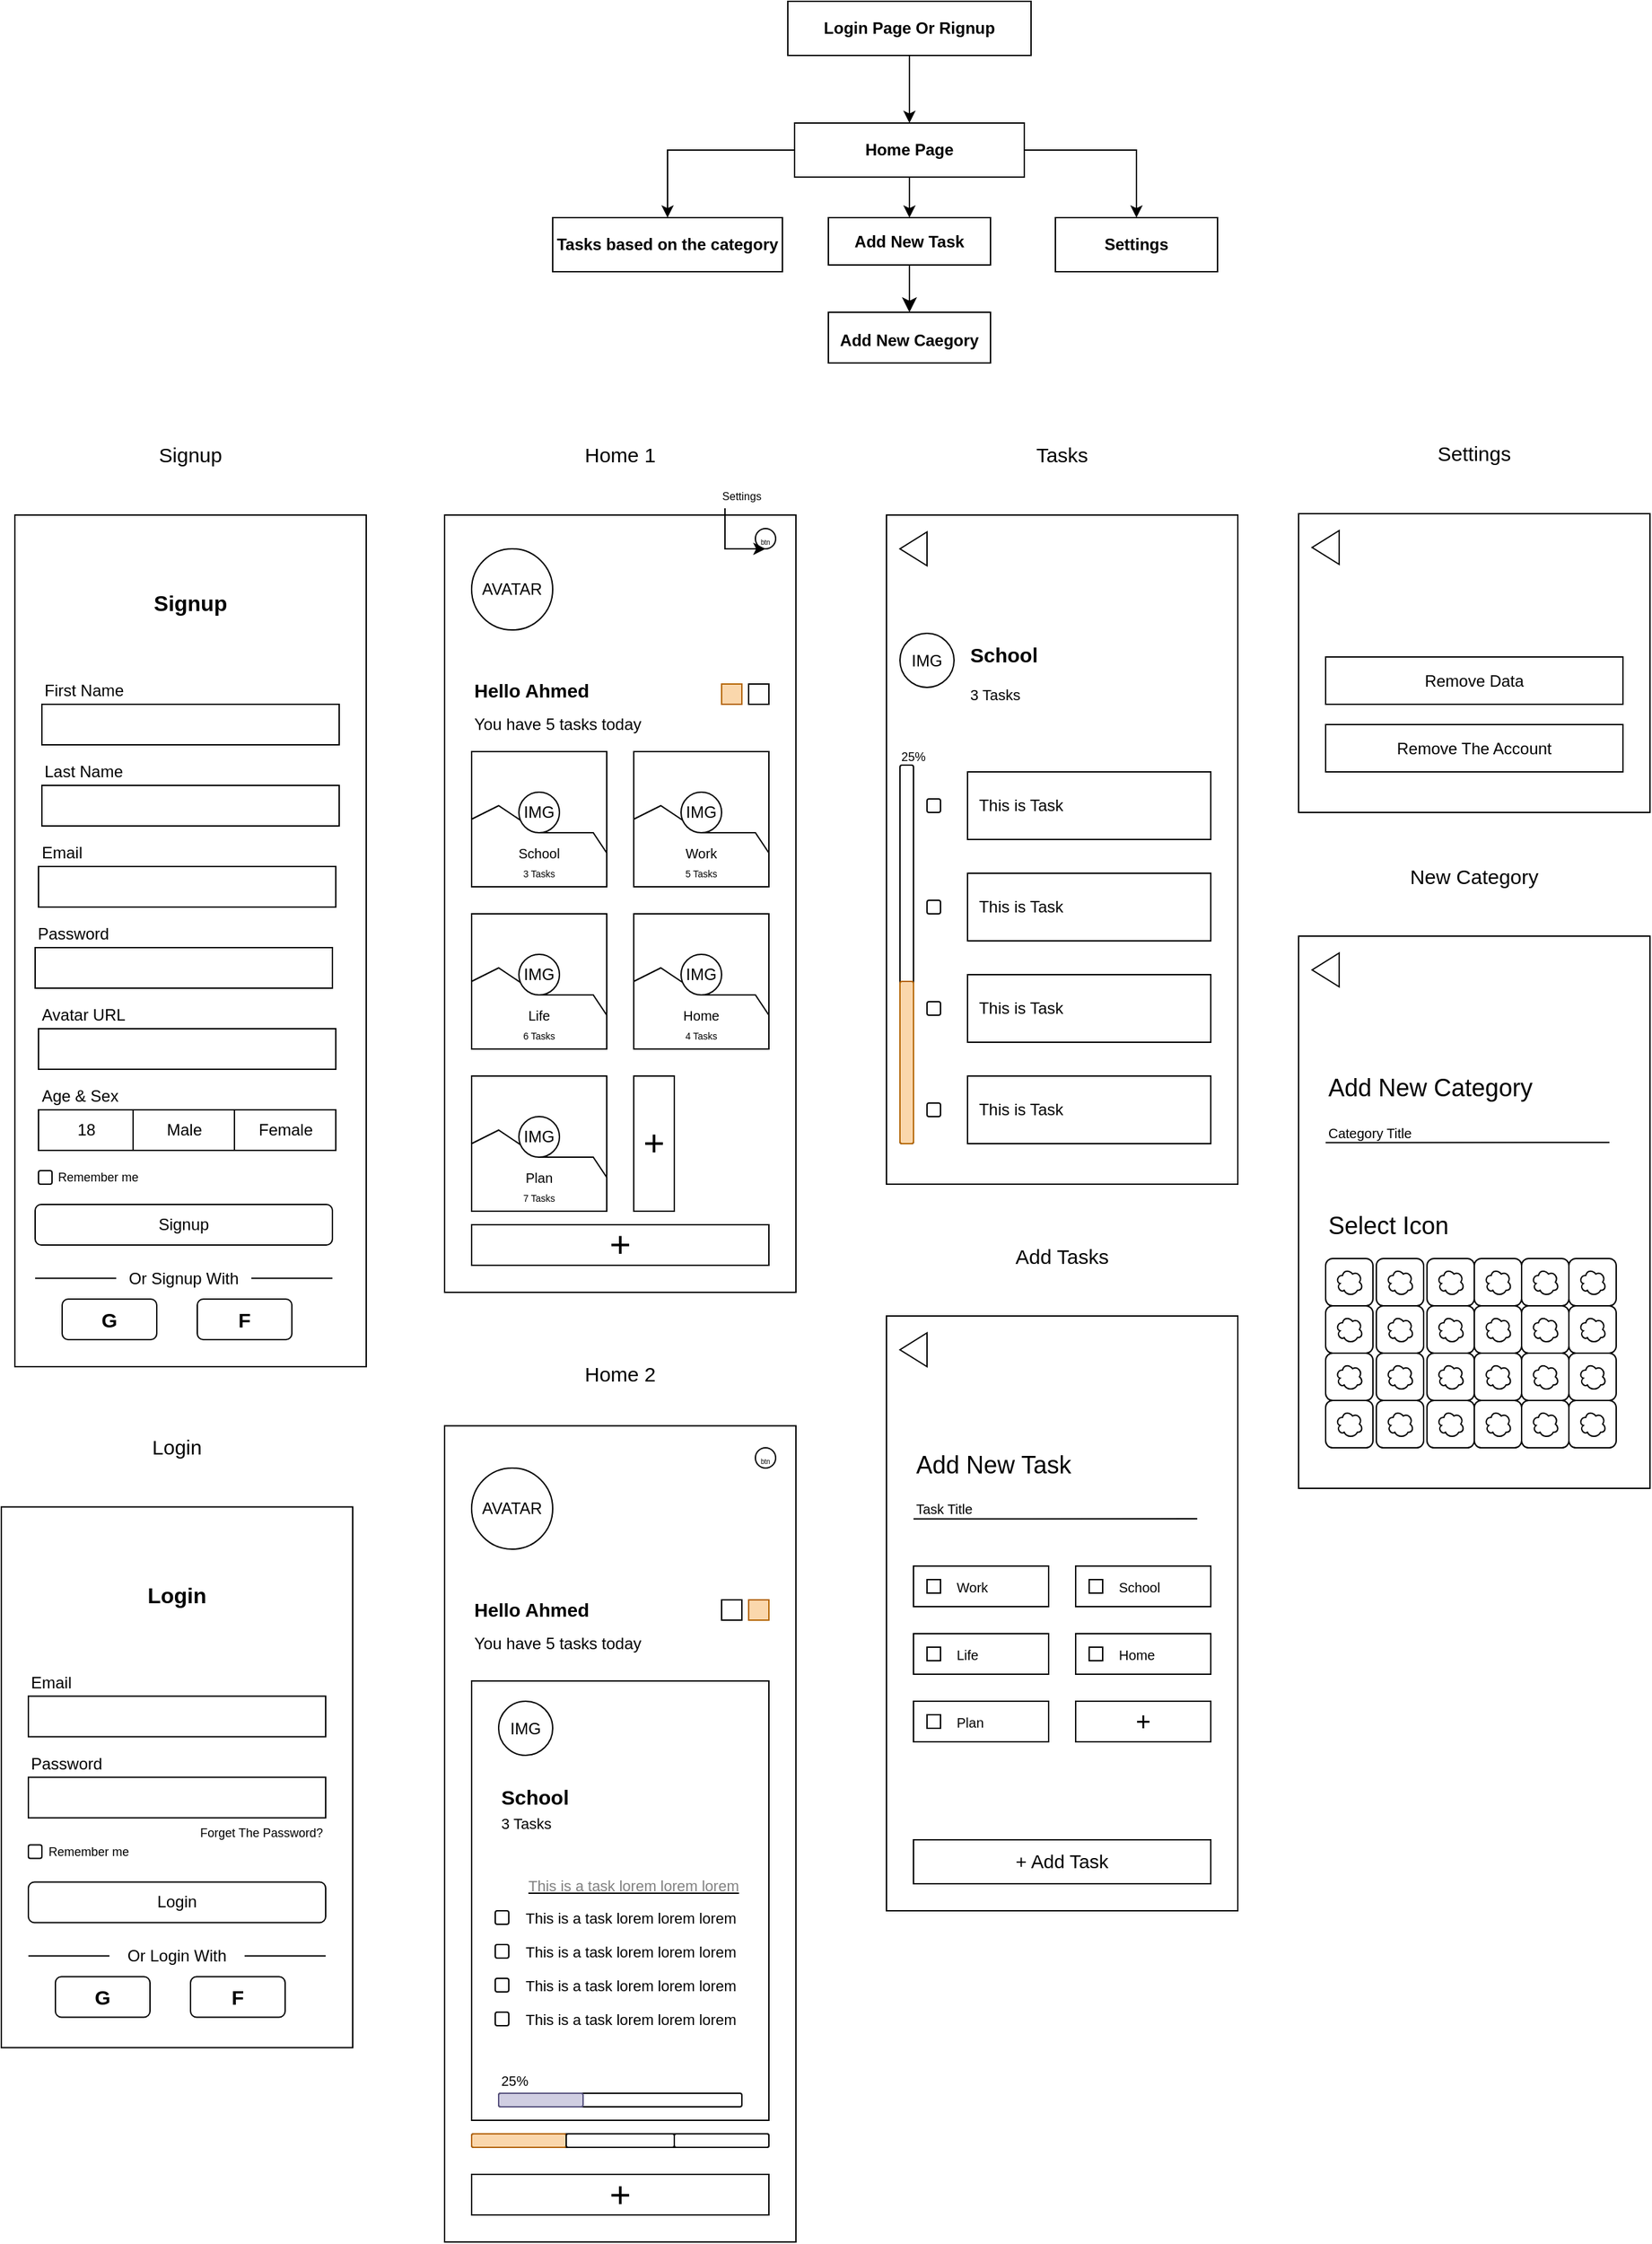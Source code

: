 <mxfile version="21.6.5" type="device">
  <diagram name="Page-1" id="nexd7V_KpACpUluOauGk">
    <mxGraphModel dx="1402" dy="606" grid="1" gridSize="10" guides="1" tooltips="1" connect="1" arrows="1" fold="1" page="1" pageScale="1" pageWidth="850" pageHeight="1100" math="0" shadow="0">
      <root>
        <mxCell id="0" />
        <mxCell id="1" parent="0" />
        <mxCell id="GtT6BMB-d2FFimbOd992-3" style="edgeStyle=orthogonalEdgeStyle;rounded=0;orthogonalLoop=1;jettySize=auto;html=1;exitX=0.5;exitY=1;exitDx=0;exitDy=0;" parent="1" source="GtT6BMB-d2FFimbOd992-1" target="GtT6BMB-d2FFimbOd992-2" edge="1">
          <mxGeometry relative="1" as="geometry" />
        </mxCell>
        <mxCell id="GtT6BMB-d2FFimbOd992-1" value="&lt;b&gt;Login Page Or Rignup&lt;/b&gt;" style="rounded=0;whiteSpace=wrap;html=1;" parent="1" vertex="1">
          <mxGeometry x="1222" y="610" width="180" height="40" as="geometry" />
        </mxCell>
        <mxCell id="GtT6BMB-d2FFimbOd992-5" style="edgeStyle=orthogonalEdgeStyle;rounded=0;orthogonalLoop=1;jettySize=auto;html=1;exitX=0;exitY=0.5;exitDx=0;exitDy=0;entryX=0.5;entryY=0;entryDx=0;entryDy=0;" parent="1" source="GtT6BMB-d2FFimbOd992-2" target="GtT6BMB-d2FFimbOd992-4" edge="1">
          <mxGeometry relative="1" as="geometry" />
        </mxCell>
        <mxCell id="GtT6BMB-d2FFimbOd992-280" value="" style="edgeStyle=orthogonalEdgeStyle;rounded=0;orthogonalLoop=1;jettySize=auto;html=1;" parent="1" source="GtT6BMB-d2FFimbOd992-2" target="GtT6BMB-d2FFimbOd992-279" edge="1">
          <mxGeometry relative="1" as="geometry" />
        </mxCell>
        <mxCell id="GtT6BMB-d2FFimbOd992-282" value="" style="edgeStyle=orthogonalEdgeStyle;rounded=0;orthogonalLoop=1;jettySize=auto;html=1;" parent="1" source="GtT6BMB-d2FFimbOd992-2" target="GtT6BMB-d2FFimbOd992-281" edge="1">
          <mxGeometry relative="1" as="geometry" />
        </mxCell>
        <mxCell id="GtT6BMB-d2FFimbOd992-2" value="&lt;b&gt;Home Page&lt;/b&gt;" style="rounded=0;whiteSpace=wrap;html=1;" parent="1" vertex="1">
          <mxGeometry x="1227" y="700" width="170" height="40" as="geometry" />
        </mxCell>
        <mxCell id="GtT6BMB-d2FFimbOd992-4" value="&lt;b&gt;Tasks based on the category&lt;/b&gt;" style="rounded=0;whiteSpace=wrap;html=1;" parent="1" vertex="1">
          <mxGeometry x="1048" y="770" width="170" height="40" as="geometry" />
        </mxCell>
        <mxCell id="GtT6BMB-d2FFimbOd992-9" value="&lt;font style=&quot;font-size: 15px;&quot;&gt;Signup&lt;/font&gt;" style="text;html=1;strokeColor=none;fillColor=none;align=center;verticalAlign=middle;whiteSpace=wrap;rounded=0;" parent="1" vertex="1">
          <mxGeometry x="730" y="930" width="100" height="30" as="geometry" />
        </mxCell>
        <mxCell id="GtT6BMB-d2FFimbOd992-12" value="" style="rounded=0;whiteSpace=wrap;html=1;" parent="1" vertex="1">
          <mxGeometry x="650" y="990" width="260" height="630" as="geometry" />
        </mxCell>
        <mxCell id="GtT6BMB-d2FFimbOd992-13" value="&lt;font style=&quot;font-size: 16px;&quot;&gt;&lt;b&gt;Signup&lt;/b&gt;&lt;/font&gt;" style="text;html=1;strokeColor=none;fillColor=none;align=center;verticalAlign=middle;whiteSpace=wrap;rounded=0;" parent="1" vertex="1">
          <mxGeometry x="725" y="1040" width="110" height="30" as="geometry" />
        </mxCell>
        <mxCell id="GtT6BMB-d2FFimbOd992-14" value="" style="rounded=0;whiteSpace=wrap;html=1;" parent="1" vertex="1">
          <mxGeometry x="670" y="1130" width="220" height="30" as="geometry" />
        </mxCell>
        <mxCell id="GtT6BMB-d2FFimbOd992-15" value="First Name" style="text;html=1;strokeColor=none;fillColor=none;align=left;verticalAlign=middle;whiteSpace=wrap;rounded=0;" parent="1" vertex="1">
          <mxGeometry x="670" y="1110" width="220" height="20" as="geometry" />
        </mxCell>
        <mxCell id="GtT6BMB-d2FFimbOd992-16" value="" style="rounded=0;whiteSpace=wrap;html=1;" parent="1" vertex="1">
          <mxGeometry x="670" y="1190" width="220" height="30" as="geometry" />
        </mxCell>
        <mxCell id="GtT6BMB-d2FFimbOd992-17" value="Last Name" style="text;html=1;strokeColor=none;fillColor=none;align=left;verticalAlign=middle;whiteSpace=wrap;rounded=0;" parent="1" vertex="1">
          <mxGeometry x="670" y="1170" width="220" height="20" as="geometry" />
        </mxCell>
        <mxCell id="GtT6BMB-d2FFimbOd992-18" value="" style="rounded=0;whiteSpace=wrap;html=1;" parent="1" vertex="1">
          <mxGeometry x="667.5" y="1370" width="220" height="30" as="geometry" />
        </mxCell>
        <mxCell id="GtT6BMB-d2FFimbOd992-19" value="Avatar URL" style="text;html=1;strokeColor=none;fillColor=none;align=left;verticalAlign=middle;whiteSpace=wrap;rounded=0;" parent="1" vertex="1">
          <mxGeometry x="667.5" y="1350" width="220" height="20" as="geometry" />
        </mxCell>
        <mxCell id="GtT6BMB-d2FFimbOd992-20" value="18" style="rounded=0;whiteSpace=wrap;html=1;" parent="1" vertex="1">
          <mxGeometry x="667.5" y="1430" width="70" height="30" as="geometry" />
        </mxCell>
        <mxCell id="GtT6BMB-d2FFimbOd992-21" value="Age &amp;amp; Sex" style="text;html=1;strokeColor=none;fillColor=none;align=left;verticalAlign=middle;whiteSpace=wrap;rounded=0;" parent="1" vertex="1">
          <mxGeometry x="667.5" y="1410" width="220" height="20" as="geometry" />
        </mxCell>
        <mxCell id="GtT6BMB-d2FFimbOd992-22" value="" style="rounded=0;whiteSpace=wrap;html=1;" parent="1" vertex="1">
          <mxGeometry x="737.5" y="1430" width="150" height="30" as="geometry" />
        </mxCell>
        <mxCell id="GtT6BMB-d2FFimbOd992-23" value="Female" style="rounded=0;whiteSpace=wrap;html=1;" parent="1" vertex="1">
          <mxGeometry x="812.5" y="1430" width="75" height="30" as="geometry" />
        </mxCell>
        <mxCell id="GtT6BMB-d2FFimbOd992-24" value="Male" style="rounded=0;whiteSpace=wrap;html=1;" parent="1" vertex="1">
          <mxGeometry x="737.5" y="1430" width="75" height="30" as="geometry" />
        </mxCell>
        <mxCell id="GtT6BMB-d2FFimbOd992-25" value="Signup" style="rounded=1;whiteSpace=wrap;html=1;" parent="1" vertex="1">
          <mxGeometry x="665" y="1500" width="220" height="30" as="geometry" />
        </mxCell>
        <mxCell id="GtT6BMB-d2FFimbOd992-26" value="Or Signup With" style="text;html=1;strokeColor=none;fillColor=none;align=center;verticalAlign=middle;whiteSpace=wrap;rounded=0;" parent="1" vertex="1">
          <mxGeometry x="725" y="1540" width="100" height="30" as="geometry" />
        </mxCell>
        <mxCell id="GtT6BMB-d2FFimbOd992-28" value="" style="endArrow=none;html=1;rounded=0;" parent="1" edge="1">
          <mxGeometry width="50" height="50" relative="1" as="geometry">
            <mxPoint x="665" y="1554.58" as="sourcePoint" />
            <mxPoint x="725" y="1554.58" as="targetPoint" />
          </mxGeometry>
        </mxCell>
        <mxCell id="GtT6BMB-d2FFimbOd992-29" value="" style="endArrow=none;html=1;rounded=0;" parent="1" edge="1">
          <mxGeometry width="50" height="50" relative="1" as="geometry">
            <mxPoint x="825" y="1554.58" as="sourcePoint" />
            <mxPoint x="885" y="1554.58" as="targetPoint" />
          </mxGeometry>
        </mxCell>
        <mxCell id="GtT6BMB-d2FFimbOd992-30" value="&lt;font size=&quot;1&quot;&gt;&lt;b style=&quot;font-size: 15px;&quot;&gt;G&lt;/b&gt;&lt;/font&gt;" style="rounded=1;whiteSpace=wrap;html=1;" parent="1" vertex="1">
          <mxGeometry x="685" y="1570" width="70" height="30" as="geometry" />
        </mxCell>
        <mxCell id="GtT6BMB-d2FFimbOd992-32" value="&lt;font size=&quot;1&quot;&gt;&lt;b style=&quot;font-size: 15px;&quot;&gt;F&lt;/b&gt;&lt;/font&gt;" style="rounded=1;whiteSpace=wrap;html=1;" parent="1" vertex="1">
          <mxGeometry x="785" y="1570" width="70" height="30" as="geometry" />
        </mxCell>
        <mxCell id="GtT6BMB-d2FFimbOd992-33" value="&lt;font style=&quot;font-size: 15px;&quot;&gt;Login&lt;/font&gt;" style="text;html=1;strokeColor=none;fillColor=none;align=center;verticalAlign=middle;whiteSpace=wrap;rounded=0;" parent="1" vertex="1">
          <mxGeometry x="720" y="1663.75" width="100" height="30" as="geometry" />
        </mxCell>
        <mxCell id="GtT6BMB-d2FFimbOd992-34" value="" style="rounded=0;whiteSpace=wrap;html=1;" parent="1" vertex="1">
          <mxGeometry x="640" y="1723.75" width="260" height="400" as="geometry" />
        </mxCell>
        <mxCell id="GtT6BMB-d2FFimbOd992-35" value="&lt;font style=&quot;font-size: 16px;&quot;&gt;&lt;b&gt;Login&lt;/b&gt;&lt;/font&gt;" style="text;html=1;strokeColor=none;fillColor=none;align=center;verticalAlign=middle;whiteSpace=wrap;rounded=0;" parent="1" vertex="1">
          <mxGeometry x="715" y="1773.75" width="110" height="30" as="geometry" />
        </mxCell>
        <mxCell id="GtT6BMB-d2FFimbOd992-36" value="" style="rounded=0;whiteSpace=wrap;html=1;" parent="1" vertex="1">
          <mxGeometry x="660" y="1863.75" width="220" height="30" as="geometry" />
        </mxCell>
        <mxCell id="GtT6BMB-d2FFimbOd992-37" value="Email" style="text;html=1;strokeColor=none;fillColor=none;align=left;verticalAlign=middle;whiteSpace=wrap;rounded=0;" parent="1" vertex="1">
          <mxGeometry x="660" y="1843.75" width="220" height="20" as="geometry" />
        </mxCell>
        <mxCell id="GtT6BMB-d2FFimbOd992-38" value="" style="rounded=0;whiteSpace=wrap;html=1;" parent="1" vertex="1">
          <mxGeometry x="660" y="1923.75" width="220" height="30" as="geometry" />
        </mxCell>
        <mxCell id="GtT6BMB-d2FFimbOd992-39" value="Password" style="text;html=1;strokeColor=none;fillColor=none;align=left;verticalAlign=middle;whiteSpace=wrap;rounded=0;" parent="1" vertex="1">
          <mxGeometry x="660" y="1903.75" width="220" height="20" as="geometry" />
        </mxCell>
        <mxCell id="GtT6BMB-d2FFimbOd992-47" value="Login" style="rounded=1;whiteSpace=wrap;html=1;" parent="1" vertex="1">
          <mxGeometry x="660" y="2001.25" width="220" height="30" as="geometry" />
        </mxCell>
        <mxCell id="GtT6BMB-d2FFimbOd992-48" value="Or Login With" style="text;html=1;strokeColor=none;fillColor=none;align=center;verticalAlign=middle;whiteSpace=wrap;rounded=0;" parent="1" vertex="1">
          <mxGeometry x="720" y="2041.25" width="100" height="30" as="geometry" />
        </mxCell>
        <mxCell id="GtT6BMB-d2FFimbOd992-49" value="" style="endArrow=none;html=1;rounded=0;" parent="1" edge="1">
          <mxGeometry width="50" height="50" relative="1" as="geometry">
            <mxPoint x="660" y="2055.83" as="sourcePoint" />
            <mxPoint x="720" y="2055.83" as="targetPoint" />
          </mxGeometry>
        </mxCell>
        <mxCell id="GtT6BMB-d2FFimbOd992-50" value="" style="endArrow=none;html=1;rounded=0;" parent="1" edge="1">
          <mxGeometry width="50" height="50" relative="1" as="geometry">
            <mxPoint x="820" y="2055.83" as="sourcePoint" />
            <mxPoint x="880" y="2055.83" as="targetPoint" />
          </mxGeometry>
        </mxCell>
        <mxCell id="GtT6BMB-d2FFimbOd992-51" value="&lt;font size=&quot;1&quot;&gt;&lt;b style=&quot;font-size: 15px;&quot;&gt;G&lt;/b&gt;&lt;/font&gt;" style="rounded=1;whiteSpace=wrap;html=1;" parent="1" vertex="1">
          <mxGeometry x="680" y="2071.25" width="70" height="30" as="geometry" />
        </mxCell>
        <mxCell id="GtT6BMB-d2FFimbOd992-52" value="&lt;font size=&quot;1&quot;&gt;&lt;b style=&quot;font-size: 15px;&quot;&gt;F&lt;/b&gt;&lt;/font&gt;" style="rounded=1;whiteSpace=wrap;html=1;" parent="1" vertex="1">
          <mxGeometry x="780" y="2071.25" width="70" height="30" as="geometry" />
        </mxCell>
        <mxCell id="GtT6BMB-d2FFimbOd992-53" value="" style="rounded=0;whiteSpace=wrap;html=1;" parent="1" vertex="1">
          <mxGeometry x="665" y="1310" width="220" height="30" as="geometry" />
        </mxCell>
        <mxCell id="GtT6BMB-d2FFimbOd992-54" value="Password" style="text;html=1;strokeColor=none;fillColor=none;align=left;verticalAlign=middle;whiteSpace=wrap;rounded=0;" parent="1" vertex="1">
          <mxGeometry x="665" y="1290" width="220" height="20" as="geometry" />
        </mxCell>
        <mxCell id="GtT6BMB-d2FFimbOd992-55" value="&lt;font style=&quot;font-size: 9px;&quot;&gt;Forget The Password?&lt;/font&gt;" style="text;html=1;strokeColor=none;fillColor=none;align=right;verticalAlign=middle;whiteSpace=wrap;rounded=0;" parent="1" vertex="1">
          <mxGeometry x="765" y="1953.75" width="115" height="20" as="geometry" />
        </mxCell>
        <mxCell id="GtT6BMB-d2FFimbOd992-56" value="" style="rounded=0;whiteSpace=wrap;html=1;" parent="1" vertex="1">
          <mxGeometry x="667.5" y="1250" width="220" height="30" as="geometry" />
        </mxCell>
        <mxCell id="GtT6BMB-d2FFimbOd992-57" value="Email" style="text;html=1;strokeColor=none;fillColor=none;align=left;verticalAlign=middle;whiteSpace=wrap;rounded=0;" parent="1" vertex="1">
          <mxGeometry x="667.5" y="1230" width="220" height="20" as="geometry" />
        </mxCell>
        <mxCell id="GtT6BMB-d2FFimbOd992-58" value="&lt;font style=&quot;font-size: 15px;&quot;&gt;Home 1&lt;/font&gt;" style="text;html=1;strokeColor=none;fillColor=none;align=center;verticalAlign=middle;whiteSpace=wrap;rounded=0;" parent="1" vertex="1">
          <mxGeometry x="1048" y="930" width="100" height="30" as="geometry" />
        </mxCell>
        <mxCell id="GtT6BMB-d2FFimbOd992-59" value="" style="rounded=0;whiteSpace=wrap;html=1;" parent="1" vertex="1">
          <mxGeometry x="968" y="990" width="260" height="575" as="geometry" />
        </mxCell>
        <mxCell id="GtT6BMB-d2FFimbOd992-72" value="AVATAR" style="ellipse;whiteSpace=wrap;html=1;aspect=fixed;" parent="1" vertex="1">
          <mxGeometry x="988" y="1015" width="60" height="60" as="geometry" />
        </mxCell>
        <mxCell id="GtT6BMB-d2FFimbOd992-73" value="&lt;b style=&quot;font-size: 14px;&quot;&gt;Hello Ahmed&lt;/b&gt;" style="text;html=1;strokeColor=none;fillColor=none;align=left;verticalAlign=middle;whiteSpace=wrap;rounded=0;fontSize=14;" parent="1" vertex="1">
          <mxGeometry x="988" y="1105" width="120" height="30" as="geometry" />
        </mxCell>
        <mxCell id="GtT6BMB-d2FFimbOd992-74" value="You have 5 tasks today" style="text;html=1;strokeColor=none;fillColor=none;align=left;verticalAlign=middle;whiteSpace=wrap;rounded=0;" parent="1" vertex="1">
          <mxGeometry x="988" y="1135" width="150" height="20" as="geometry" />
        </mxCell>
        <mxCell id="GtT6BMB-d2FFimbOd992-80" value="&lt;font style=&quot;font-size: 27px;&quot;&gt;+&lt;/font&gt;" style="rounded=0;whiteSpace=wrap;html=1;" parent="1" vertex="1">
          <mxGeometry x="1108" y="1405" width="30" height="100" as="geometry" />
        </mxCell>
        <mxCell id="GtT6BMB-d2FFimbOd992-86" value="" style="rounded=0;whiteSpace=wrap;html=1;" parent="1" vertex="1">
          <mxGeometry x="988" y="1165" width="100" height="100" as="geometry" />
        </mxCell>
        <mxCell id="GtT6BMB-d2FFimbOd992-87" value="" style="endArrow=none;html=1;rounded=0;exitX=0;exitY=0.5;exitDx=0;exitDy=0;entryX=1;entryY=0.75;entryDx=0;entryDy=0;" parent="1" source="GtT6BMB-d2FFimbOd992-86" target="GtT6BMB-d2FFimbOd992-86" edge="1">
          <mxGeometry width="50" height="50" relative="1" as="geometry">
            <mxPoint x="1008" y="1245" as="sourcePoint" />
            <mxPoint x="1058" y="1195" as="targetPoint" />
            <Array as="points">
              <mxPoint x="1008" y="1205" />
              <mxPoint x="1038" y="1225" />
              <mxPoint x="1048" y="1225" />
              <mxPoint x="1068" y="1225" />
              <mxPoint x="1078" y="1225" />
            </Array>
          </mxGeometry>
        </mxCell>
        <mxCell id="GtT6BMB-d2FFimbOd992-88" value="IMG" style="ellipse;whiteSpace=wrap;html=1;aspect=fixed;" parent="1" vertex="1">
          <mxGeometry x="1023" y="1195" width="30" height="30" as="geometry" />
        </mxCell>
        <mxCell id="GtT6BMB-d2FFimbOd992-89" value="School" style="text;html=1;strokeColor=none;fillColor=none;align=center;verticalAlign=middle;whiteSpace=wrap;rounded=0;fontSize=10;" parent="1" vertex="1">
          <mxGeometry x="1023" y="1235" width="30" height="10" as="geometry" />
        </mxCell>
        <mxCell id="GtT6BMB-d2FFimbOd992-90" value="&lt;font style=&quot;font-size: 7px;&quot;&gt;3 Tasks&lt;/font&gt;" style="text;html=1;strokeColor=none;fillColor=none;align=center;verticalAlign=middle;whiteSpace=wrap;rounded=0;fontSize=9;" parent="1" vertex="1">
          <mxGeometry x="1018" y="1250" width="40" height="10" as="geometry" />
        </mxCell>
        <mxCell id="GtT6BMB-d2FFimbOd992-91" value="" style="rounded=0;whiteSpace=wrap;html=1;" parent="1" vertex="1">
          <mxGeometry x="1108" y="1165" width="100" height="100" as="geometry" />
        </mxCell>
        <mxCell id="GtT6BMB-d2FFimbOd992-92" value="" style="endArrow=none;html=1;rounded=0;exitX=0;exitY=0.5;exitDx=0;exitDy=0;entryX=1;entryY=0.75;entryDx=0;entryDy=0;" parent="1" source="GtT6BMB-d2FFimbOd992-91" target="GtT6BMB-d2FFimbOd992-91" edge="1">
          <mxGeometry width="50" height="50" relative="1" as="geometry">
            <mxPoint x="1128" y="1245" as="sourcePoint" />
            <mxPoint x="1178" y="1195" as="targetPoint" />
            <Array as="points">
              <mxPoint x="1128" y="1205" />
              <mxPoint x="1158" y="1225" />
              <mxPoint x="1168" y="1225" />
              <mxPoint x="1188" y="1225" />
              <mxPoint x="1198" y="1225" />
            </Array>
          </mxGeometry>
        </mxCell>
        <mxCell id="GtT6BMB-d2FFimbOd992-93" value="IMG" style="ellipse;whiteSpace=wrap;html=1;aspect=fixed;" parent="1" vertex="1">
          <mxGeometry x="1143" y="1195" width="30" height="30" as="geometry" />
        </mxCell>
        <mxCell id="GtT6BMB-d2FFimbOd992-94" value="Work" style="text;html=1;strokeColor=none;fillColor=none;align=center;verticalAlign=middle;whiteSpace=wrap;rounded=0;fontSize=10;" parent="1" vertex="1">
          <mxGeometry x="1143" y="1235" width="30" height="10" as="geometry" />
        </mxCell>
        <mxCell id="GtT6BMB-d2FFimbOd992-95" value="&lt;font style=&quot;font-size: 7px;&quot;&gt;5 Tasks&lt;/font&gt;" style="text;html=1;strokeColor=none;fillColor=none;align=center;verticalAlign=middle;whiteSpace=wrap;rounded=0;fontSize=9;" parent="1" vertex="1">
          <mxGeometry x="1138" y="1250" width="40" height="10" as="geometry" />
        </mxCell>
        <mxCell id="GtT6BMB-d2FFimbOd992-96" value="" style="rounded=0;whiteSpace=wrap;html=1;" parent="1" vertex="1">
          <mxGeometry x="988" y="1285" width="100" height="100" as="geometry" />
        </mxCell>
        <mxCell id="GtT6BMB-d2FFimbOd992-97" value="" style="endArrow=none;html=1;rounded=0;exitX=0;exitY=0.5;exitDx=0;exitDy=0;entryX=1;entryY=0.75;entryDx=0;entryDy=0;" parent="1" source="GtT6BMB-d2FFimbOd992-96" target="GtT6BMB-d2FFimbOd992-96" edge="1">
          <mxGeometry width="50" height="50" relative="1" as="geometry">
            <mxPoint x="1008" y="1365" as="sourcePoint" />
            <mxPoint x="1058" y="1315" as="targetPoint" />
            <Array as="points">
              <mxPoint x="1008" y="1325" />
              <mxPoint x="1038" y="1345" />
              <mxPoint x="1048" y="1345" />
              <mxPoint x="1068" y="1345" />
              <mxPoint x="1078" y="1345" />
            </Array>
          </mxGeometry>
        </mxCell>
        <mxCell id="GtT6BMB-d2FFimbOd992-98" value="IMG" style="ellipse;whiteSpace=wrap;html=1;aspect=fixed;" parent="1" vertex="1">
          <mxGeometry x="1023" y="1315" width="30" height="30" as="geometry" />
        </mxCell>
        <mxCell id="GtT6BMB-d2FFimbOd992-99" value="Life" style="text;html=1;strokeColor=none;fillColor=none;align=center;verticalAlign=middle;whiteSpace=wrap;rounded=0;fontSize=10;" parent="1" vertex="1">
          <mxGeometry x="1023" y="1355" width="30" height="10" as="geometry" />
        </mxCell>
        <mxCell id="GtT6BMB-d2FFimbOd992-100" value="&lt;font style=&quot;font-size: 7px;&quot;&gt;6 Tasks&lt;/font&gt;" style="text;html=1;strokeColor=none;fillColor=none;align=center;verticalAlign=middle;whiteSpace=wrap;rounded=0;fontSize=9;" parent="1" vertex="1">
          <mxGeometry x="1018" y="1370" width="40" height="10" as="geometry" />
        </mxCell>
        <mxCell id="GtT6BMB-d2FFimbOd992-101" value="" style="rounded=0;whiteSpace=wrap;html=1;" parent="1" vertex="1">
          <mxGeometry x="1108" y="1285" width="100" height="100" as="geometry" />
        </mxCell>
        <mxCell id="GtT6BMB-d2FFimbOd992-102" value="" style="endArrow=none;html=1;rounded=0;exitX=0;exitY=0.5;exitDx=0;exitDy=0;entryX=1;entryY=0.75;entryDx=0;entryDy=0;" parent="1" source="GtT6BMB-d2FFimbOd992-101" target="GtT6BMB-d2FFimbOd992-101" edge="1">
          <mxGeometry width="50" height="50" relative="1" as="geometry">
            <mxPoint x="1128" y="1365" as="sourcePoint" />
            <mxPoint x="1178" y="1315" as="targetPoint" />
            <Array as="points">
              <mxPoint x="1128" y="1325" />
              <mxPoint x="1158" y="1345" />
              <mxPoint x="1168" y="1345" />
              <mxPoint x="1188" y="1345" />
              <mxPoint x="1198" y="1345" />
            </Array>
          </mxGeometry>
        </mxCell>
        <mxCell id="GtT6BMB-d2FFimbOd992-103" value="IMG" style="ellipse;whiteSpace=wrap;html=1;aspect=fixed;" parent="1" vertex="1">
          <mxGeometry x="1143" y="1315" width="30" height="30" as="geometry" />
        </mxCell>
        <mxCell id="GtT6BMB-d2FFimbOd992-104" value="Home" style="text;html=1;strokeColor=none;fillColor=none;align=center;verticalAlign=middle;whiteSpace=wrap;rounded=0;fontSize=10;" parent="1" vertex="1">
          <mxGeometry x="1143" y="1355" width="30" height="10" as="geometry" />
        </mxCell>
        <mxCell id="GtT6BMB-d2FFimbOd992-105" value="&lt;font style=&quot;font-size: 7px;&quot;&gt;4 Tasks&lt;/font&gt;" style="text;html=1;strokeColor=none;fillColor=none;align=center;verticalAlign=middle;whiteSpace=wrap;rounded=0;fontSize=9;" parent="1" vertex="1">
          <mxGeometry x="1138" y="1370" width="40" height="10" as="geometry" />
        </mxCell>
        <mxCell id="GtT6BMB-d2FFimbOd992-106" value="" style="rounded=0;whiteSpace=wrap;html=1;" parent="1" vertex="1">
          <mxGeometry x="988" y="1405" width="100" height="100" as="geometry" />
        </mxCell>
        <mxCell id="GtT6BMB-d2FFimbOd992-107" value="" style="endArrow=none;html=1;rounded=0;exitX=0;exitY=0.5;exitDx=0;exitDy=0;entryX=1;entryY=0.75;entryDx=0;entryDy=0;" parent="1" source="GtT6BMB-d2FFimbOd992-106" target="GtT6BMB-d2FFimbOd992-106" edge="1">
          <mxGeometry width="50" height="50" relative="1" as="geometry">
            <mxPoint x="1008" y="1485" as="sourcePoint" />
            <mxPoint x="1058" y="1435" as="targetPoint" />
            <Array as="points">
              <mxPoint x="1008" y="1445" />
              <mxPoint x="1038" y="1465" />
              <mxPoint x="1048" y="1465" />
              <mxPoint x="1068" y="1465" />
              <mxPoint x="1078" y="1465" />
            </Array>
          </mxGeometry>
        </mxCell>
        <mxCell id="GtT6BMB-d2FFimbOd992-108" value="IMG" style="ellipse;whiteSpace=wrap;html=1;aspect=fixed;" parent="1" vertex="1">
          <mxGeometry x="1023" y="1435" width="30" height="30" as="geometry" />
        </mxCell>
        <mxCell id="GtT6BMB-d2FFimbOd992-109" value="Plan" style="text;html=1;strokeColor=none;fillColor=none;align=center;verticalAlign=middle;whiteSpace=wrap;rounded=0;fontSize=10;" parent="1" vertex="1">
          <mxGeometry x="1023" y="1475" width="30" height="10" as="geometry" />
        </mxCell>
        <mxCell id="GtT6BMB-d2FFimbOd992-110" value="&lt;font style=&quot;font-size: 7px;&quot;&gt;7 Tasks&lt;/font&gt;" style="text;html=1;strokeColor=none;fillColor=none;align=center;verticalAlign=middle;whiteSpace=wrap;rounded=0;fontSize=9;" parent="1" vertex="1">
          <mxGeometry x="1018" y="1490" width="40" height="10" as="geometry" />
        </mxCell>
        <mxCell id="GtT6BMB-d2FFimbOd992-111" value="&lt;font style=&quot;font-size: 27px;&quot;&gt;+&lt;/font&gt;" style="rounded=0;whiteSpace=wrap;html=1;" parent="1" vertex="1">
          <mxGeometry x="988" y="1515" width="220" height="30" as="geometry" />
        </mxCell>
        <mxCell id="GtT6BMB-d2FFimbOd992-114" value="&lt;font style=&quot;font-size: 5px;&quot;&gt;btn&lt;/font&gt;" style="ellipse;whiteSpace=wrap;html=1;aspect=fixed;" parent="1" vertex="1">
          <mxGeometry x="1198" y="1000" width="15" height="15" as="geometry" />
        </mxCell>
        <mxCell id="GtT6BMB-d2FFimbOd992-117" style="edgeStyle=orthogonalEdgeStyle;rounded=0;orthogonalLoop=1;jettySize=auto;html=1;exitX=0.25;exitY=1;exitDx=0;exitDy=0;entryX=0.5;entryY=1;entryDx=0;entryDy=0;" parent="1" source="GtT6BMB-d2FFimbOd992-115" target="GtT6BMB-d2FFimbOd992-114" edge="1">
          <mxGeometry relative="1" as="geometry">
            <Array as="points">
              <mxPoint x="1176" y="1015" />
            </Array>
          </mxGeometry>
        </mxCell>
        <mxCell id="GtT6BMB-d2FFimbOd992-115" value="&lt;font style=&quot;font-size: 8px;&quot;&gt;Settings&lt;/font&gt;" style="text;html=1;strokeColor=none;fillColor=none;align=center;verticalAlign=middle;whiteSpace=wrap;rounded=0;" parent="1" vertex="1">
          <mxGeometry x="1163" y="965" width="50" height="20" as="geometry" />
        </mxCell>
        <mxCell id="GtT6BMB-d2FFimbOd992-118" value="&lt;font style=&quot;font-size: 15px;&quot;&gt;Home 2&lt;/font&gt;" style="text;html=1;strokeColor=none;fillColor=none;align=center;verticalAlign=middle;whiteSpace=wrap;rounded=0;" parent="1" vertex="1">
          <mxGeometry x="1048" y="1610" width="100" height="30" as="geometry" />
        </mxCell>
        <mxCell id="GtT6BMB-d2FFimbOd992-119" value="" style="rounded=0;whiteSpace=wrap;html=1;" parent="1" vertex="1">
          <mxGeometry x="968" y="1663.75" width="260" height="603.75" as="geometry" />
        </mxCell>
        <mxCell id="GtT6BMB-d2FFimbOd992-120" value="AVATAR" style="ellipse;whiteSpace=wrap;html=1;aspect=fixed;" parent="1" vertex="1">
          <mxGeometry x="988" y="1695" width="60" height="60" as="geometry" />
        </mxCell>
        <mxCell id="GtT6BMB-d2FFimbOd992-121" value="&lt;b style=&quot;font-size: 14px;&quot;&gt;Hello Ahmed&lt;/b&gt;" style="text;html=1;strokeColor=none;fillColor=none;align=left;verticalAlign=middle;whiteSpace=wrap;rounded=0;fontSize=14;" parent="1" vertex="1">
          <mxGeometry x="988" y="1785" width="120" height="30" as="geometry" />
        </mxCell>
        <mxCell id="GtT6BMB-d2FFimbOd992-122" value="You have 5 tasks today" style="text;html=1;strokeColor=none;fillColor=none;align=left;verticalAlign=middle;whiteSpace=wrap;rounded=0;" parent="1" vertex="1">
          <mxGeometry x="988" y="1815" width="150" height="20" as="geometry" />
        </mxCell>
        <mxCell id="GtT6BMB-d2FFimbOd992-149" value="&lt;font style=&quot;font-size: 27px;&quot;&gt;+&lt;/font&gt;" style="rounded=0;whiteSpace=wrap;html=1;" parent="1" vertex="1">
          <mxGeometry x="988" y="2217.5" width="220" height="30" as="geometry" />
        </mxCell>
        <mxCell id="GtT6BMB-d2FFimbOd992-150" value="&lt;font style=&quot;font-size: 5px;&quot;&gt;btn&lt;/font&gt;" style="ellipse;whiteSpace=wrap;html=1;aspect=fixed;" parent="1" vertex="1">
          <mxGeometry x="1198" y="1680" width="15" height="15" as="geometry" />
        </mxCell>
        <mxCell id="GtT6BMB-d2FFimbOd992-153" value="" style="rounded=0;whiteSpace=wrap;html=1;" parent="1" vertex="1">
          <mxGeometry x="988" y="1852.5" width="220" height="325" as="geometry" />
        </mxCell>
        <mxCell id="GtT6BMB-d2FFimbOd992-154" value="IMG" style="ellipse;whiteSpace=wrap;html=1;aspect=fixed;" parent="1" vertex="1">
          <mxGeometry x="1008" y="1867.5" width="40" height="40" as="geometry" />
        </mxCell>
        <mxCell id="GtT6BMB-d2FFimbOd992-155" value="&lt;font style=&quot;font-size: 15px;&quot;&gt;&lt;b&gt;School&lt;/b&gt;&lt;/font&gt;" style="text;html=1;strokeColor=none;fillColor=none;align=left;verticalAlign=middle;whiteSpace=wrap;rounded=0;fontSize=14;" parent="1" vertex="1">
          <mxGeometry x="1008" y="1922.5" width="60" height="30" as="geometry" />
        </mxCell>
        <mxCell id="GtT6BMB-d2FFimbOd992-156" value="3 Tasks" style="text;html=1;strokeColor=none;fillColor=none;align=left;verticalAlign=middle;whiteSpace=wrap;rounded=0;fontSize=11;" parent="1" vertex="1">
          <mxGeometry x="1008" y="1945" width="50" height="25" as="geometry" />
        </mxCell>
        <mxCell id="GtT6BMB-d2FFimbOd992-157" value="&lt;font color=&quot;#808080&quot; style=&quot;font-size: 11px;&quot;&gt;This is a task lorem lorem lorem&lt;/font&gt;" style="text;html=1;strokeColor=none;fillColor=none;align=left;verticalAlign=bottom;whiteSpace=wrap;rounded=0;fontStyle=4;horizontal=1;" parent="1" vertex="1">
          <mxGeometry x="1028" y="1992.5" width="165" height="20" as="geometry" />
        </mxCell>
        <mxCell id="GtT6BMB-d2FFimbOd992-160" value="&lt;font style=&quot;font-size: 11px;&quot;&gt;This is a task lorem lorem lorem&lt;/font&gt;" style="text;html=1;strokeColor=none;fillColor=none;align=left;verticalAlign=middle;whiteSpace=wrap;rounded=0;" parent="1" vertex="1">
          <mxGeometry x="1025.5" y="2017.5" width="165" height="20" as="geometry" />
        </mxCell>
        <mxCell id="GtT6BMB-d2FFimbOd992-161" value="" style="rounded=1;whiteSpace=wrap;html=1;" parent="1" vertex="1">
          <mxGeometry x="1005.5" y="2022.5" width="10" height="10" as="geometry" />
        </mxCell>
        <mxCell id="GtT6BMB-d2FFimbOd992-162" value="&lt;font style=&quot;font-size: 11px;&quot;&gt;This is a task lorem lorem lorem&lt;/font&gt;" style="text;html=1;strokeColor=none;fillColor=none;align=left;verticalAlign=middle;whiteSpace=wrap;rounded=0;" parent="1" vertex="1">
          <mxGeometry x="1025.5" y="2042.5" width="165" height="20" as="geometry" />
        </mxCell>
        <mxCell id="GtT6BMB-d2FFimbOd992-163" value="" style="rounded=1;whiteSpace=wrap;html=1;" parent="1" vertex="1">
          <mxGeometry x="1005.5" y="2047.5" width="10" height="10" as="geometry" />
        </mxCell>
        <mxCell id="GtT6BMB-d2FFimbOd992-164" value="&lt;font style=&quot;font-size: 11px;&quot;&gt;This is a task lorem lorem lorem&lt;/font&gt;" style="text;html=1;strokeColor=none;fillColor=none;align=left;verticalAlign=middle;whiteSpace=wrap;rounded=0;" parent="1" vertex="1">
          <mxGeometry x="1025.5" y="2067.5" width="165" height="20" as="geometry" />
        </mxCell>
        <mxCell id="GtT6BMB-d2FFimbOd992-165" value="" style="rounded=1;whiteSpace=wrap;html=1;" parent="1" vertex="1">
          <mxGeometry x="1005.5" y="2072.5" width="10" height="10" as="geometry" />
        </mxCell>
        <mxCell id="GtT6BMB-d2FFimbOd992-166" value="&lt;font style=&quot;font-size: 11px;&quot;&gt;This is a task lorem lorem lorem&lt;/font&gt;" style="text;html=1;strokeColor=none;fillColor=none;align=left;verticalAlign=middle;whiteSpace=wrap;rounded=0;" parent="1" vertex="1">
          <mxGeometry x="1025.5" y="2092.5" width="165" height="20" as="geometry" />
        </mxCell>
        <mxCell id="GtT6BMB-d2FFimbOd992-167" value="" style="rounded=1;whiteSpace=wrap;html=1;" parent="1" vertex="1">
          <mxGeometry x="1005.5" y="2097.5" width="10" height="10" as="geometry" />
        </mxCell>
        <mxCell id="GtT6BMB-d2FFimbOd992-168" value="" style="rounded=1;whiteSpace=wrap;html=1;" parent="1" vertex="1">
          <mxGeometry x="1008" y="2157.5" width="180" height="10" as="geometry" />
        </mxCell>
        <mxCell id="GtT6BMB-d2FFimbOd992-169" value="" style="rounded=1;whiteSpace=wrap;html=1;fillColor=#d0cee2;strokeColor=#56517e;" parent="1" vertex="1">
          <mxGeometry x="1008" y="2157.5" width="62.5" height="10" as="geometry" />
        </mxCell>
        <mxCell id="GtT6BMB-d2FFimbOd992-170" value="&lt;font style=&quot;font-size: 10px;&quot;&gt;25%&lt;/font&gt;" style="text;html=1;strokeColor=none;fillColor=none;align=left;verticalAlign=middle;whiteSpace=wrap;rounded=0;" parent="1" vertex="1">
          <mxGeometry x="1008" y="2137.5" width="40" height="20" as="geometry" />
        </mxCell>
        <mxCell id="GtT6BMB-d2FFimbOd992-172" value="" style="rounded=0;whiteSpace=wrap;html=1;" parent="1" vertex="1">
          <mxGeometry x="1193" y="1115" width="15" height="15" as="geometry" />
        </mxCell>
        <mxCell id="GtT6BMB-d2FFimbOd992-173" value="" style="rounded=0;whiteSpace=wrap;html=1;fillColor=#fad7ac;strokeColor=#b46504;" parent="1" vertex="1">
          <mxGeometry x="1173" y="1115" width="15" height="15" as="geometry" />
        </mxCell>
        <mxCell id="GtT6BMB-d2FFimbOd992-174" value="" style="rounded=0;whiteSpace=wrap;html=1;fillColor=#fad7ac;strokeColor=#b46504;" parent="1" vertex="1">
          <mxGeometry x="1193" y="1792.5" width="15" height="15" as="geometry" />
        </mxCell>
        <mxCell id="GtT6BMB-d2FFimbOd992-175" value="" style="rounded=0;whiteSpace=wrap;html=1;" parent="1" vertex="1">
          <mxGeometry x="1173" y="1792.5" width="15" height="15" as="geometry" />
        </mxCell>
        <mxCell id="GtT6BMB-d2FFimbOd992-176" value="" style="rounded=1;whiteSpace=wrap;html=1;" parent="1" vertex="1">
          <mxGeometry x="988" y="2187.5" width="220" height="10" as="geometry" />
        </mxCell>
        <mxCell id="GtT6BMB-d2FFimbOd992-177" value="" style="rounded=1;whiteSpace=wrap;html=1;fillColor=#fad7ac;strokeColor=#b46504;" parent="1" vertex="1">
          <mxGeometry x="988" y="2187.5" width="70" height="10" as="geometry" />
        </mxCell>
        <mxCell id="GtT6BMB-d2FFimbOd992-179" value="" style="rounded=1;whiteSpace=wrap;html=1;" parent="1" vertex="1">
          <mxGeometry x="1058" y="2187.5" width="80" height="10" as="geometry" />
        </mxCell>
        <mxCell id="GtT6BMB-d2FFimbOd992-180" value="" style="rounded=1;whiteSpace=wrap;html=1;" parent="1" vertex="1">
          <mxGeometry x="1138" y="2187.5" width="70" height="10" as="geometry" />
        </mxCell>
        <mxCell id="GtT6BMB-d2FFimbOd992-181" value="&lt;font style=&quot;font-size: 15px;&quot;&gt;Tasks&lt;/font&gt;" style="text;html=1;strokeColor=none;fillColor=none;align=center;verticalAlign=middle;whiteSpace=wrap;rounded=0;" parent="1" vertex="1">
          <mxGeometry x="1375" y="930" width="100" height="30" as="geometry" />
        </mxCell>
        <mxCell id="GtT6BMB-d2FFimbOd992-182" value="" style="rounded=0;whiteSpace=wrap;html=1;" parent="1" vertex="1">
          <mxGeometry x="1295" y="990" width="260" height="495" as="geometry" />
        </mxCell>
        <mxCell id="GtT6BMB-d2FFimbOd992-195" value="" style="triangle;whiteSpace=wrap;html=1;rotation=-180;" parent="1" vertex="1">
          <mxGeometry x="1305" y="1002.5" width="20" height="25" as="geometry" />
        </mxCell>
        <mxCell id="GtT6BMB-d2FFimbOd992-196" value="IMG" style="ellipse;whiteSpace=wrap;html=1;aspect=fixed;" parent="1" vertex="1">
          <mxGeometry x="1305" y="1077.5" width="40" height="40" as="geometry" />
        </mxCell>
        <mxCell id="GtT6BMB-d2FFimbOd992-197" value="&lt;font style=&quot;font-size: 15px;&quot;&gt;&lt;b&gt;School&lt;/b&gt;&lt;/font&gt;" style="text;html=1;strokeColor=none;fillColor=none;align=left;verticalAlign=middle;whiteSpace=wrap;rounded=0;fontSize=14;" parent="1" vertex="1">
          <mxGeometry x="1355" y="1077.5" width="60" height="30" as="geometry" />
        </mxCell>
        <mxCell id="GtT6BMB-d2FFimbOd992-198" value="3 Tasks" style="text;html=1;strokeColor=none;fillColor=none;align=left;verticalAlign=middle;whiteSpace=wrap;rounded=0;fontSize=11;" parent="1" vertex="1">
          <mxGeometry x="1355" y="1110" width="50" height="25" as="geometry" />
        </mxCell>
        <mxCell id="GtT6BMB-d2FFimbOd992-199" value="&amp;nbsp; This is Task" style="rounded=0;whiteSpace=wrap;html=1;align=left;" parent="1" vertex="1">
          <mxGeometry x="1355" y="1180" width="180" height="50" as="geometry" />
        </mxCell>
        <mxCell id="GtT6BMB-d2FFimbOd992-200" value="" style="rounded=1;whiteSpace=wrap;html=1;" parent="1" vertex="1">
          <mxGeometry x="1325" y="1200" width="10" height="10" as="geometry" />
        </mxCell>
        <mxCell id="GtT6BMB-d2FFimbOd992-201" value="&amp;nbsp; This is Task" style="rounded=0;whiteSpace=wrap;html=1;align=left;" parent="1" vertex="1">
          <mxGeometry x="1355" y="1255" width="180" height="50" as="geometry" />
        </mxCell>
        <mxCell id="GtT6BMB-d2FFimbOd992-202" value="" style="rounded=1;whiteSpace=wrap;html=1;" parent="1" vertex="1">
          <mxGeometry x="1325" y="1275" width="10" height="10" as="geometry" />
        </mxCell>
        <mxCell id="GtT6BMB-d2FFimbOd992-203" value="&amp;nbsp; This is Task" style="rounded=0;whiteSpace=wrap;html=1;align=left;" parent="1" vertex="1">
          <mxGeometry x="1355" y="1330" width="180" height="50" as="geometry" />
        </mxCell>
        <mxCell id="GtT6BMB-d2FFimbOd992-204" value="" style="rounded=1;whiteSpace=wrap;html=1;" parent="1" vertex="1">
          <mxGeometry x="1325" y="1350" width="10" height="10" as="geometry" />
        </mxCell>
        <mxCell id="GtT6BMB-d2FFimbOd992-205" value="" style="rounded=1;whiteSpace=wrap;html=1;" parent="1" vertex="1">
          <mxGeometry x="1305" y="1175" width="10" height="280" as="geometry" />
        </mxCell>
        <mxCell id="GtT6BMB-d2FFimbOd992-206" value="" style="rounded=1;whiteSpace=wrap;html=1;fillColor=#fad7ac;strokeColor=#b46504;" parent="1" vertex="1">
          <mxGeometry x="1305" y="1335" width="10" height="120" as="geometry" />
        </mxCell>
        <mxCell id="GtT6BMB-d2FFimbOd992-207" value="&lt;font style=&quot;font-size: 9px;&quot;&gt;25%&lt;/font&gt;" style="text;html=1;strokeColor=none;fillColor=none;align=center;verticalAlign=middle;whiteSpace=wrap;rounded=0;" parent="1" vertex="1">
          <mxGeometry x="1305" y="1162.5" width="20" height="10" as="geometry" />
        </mxCell>
        <mxCell id="GtT6BMB-d2FFimbOd992-209" value="&amp;nbsp; This is Task" style="rounded=0;whiteSpace=wrap;html=1;align=left;" parent="1" vertex="1">
          <mxGeometry x="1355" y="1405" width="180" height="50" as="geometry" />
        </mxCell>
        <mxCell id="GtT6BMB-d2FFimbOd992-210" value="" style="rounded=1;whiteSpace=wrap;html=1;" parent="1" vertex="1">
          <mxGeometry x="1325" y="1425" width="10" height="10" as="geometry" />
        </mxCell>
        <mxCell id="GtT6BMB-d2FFimbOd992-211" value="&lt;font style=&quot;font-size: 15px;&quot;&gt;Add Tasks&lt;/font&gt;" style="text;html=1;strokeColor=none;fillColor=none;align=center;verticalAlign=middle;whiteSpace=wrap;rounded=0;" parent="1" vertex="1">
          <mxGeometry x="1375" y="1522.5" width="100" height="30" as="geometry" />
        </mxCell>
        <mxCell id="GtT6BMB-d2FFimbOd992-212" value="" style="rounded=0;whiteSpace=wrap;html=1;" parent="1" vertex="1">
          <mxGeometry x="1295" y="1582.5" width="260" height="440" as="geometry" />
        </mxCell>
        <mxCell id="GtT6BMB-d2FFimbOd992-213" value="" style="triangle;whiteSpace=wrap;html=1;rotation=-180;" parent="1" vertex="1">
          <mxGeometry x="1305" y="1595" width="20" height="25" as="geometry" />
        </mxCell>
        <mxCell id="GtT6BMB-d2FFimbOd992-228" value="&lt;span style=&quot;font-size: 18px;&quot;&gt;Add New Task&lt;/span&gt;" style="text;html=1;strokeColor=none;fillColor=none;align=left;verticalAlign=middle;whiteSpace=wrap;rounded=0;" parent="1" vertex="1">
          <mxGeometry x="1315" y="1677.5" width="140" height="30" as="geometry" />
        </mxCell>
        <mxCell id="GtT6BMB-d2FFimbOd992-230" value="&lt;font style=&quot;font-size: 10px;&quot;&gt;Task Title&lt;/font&gt;" style="text;html=1;strokeColor=none;fillColor=none;align=left;verticalAlign=middle;whiteSpace=wrap;rounded=0;" parent="1" vertex="1">
          <mxGeometry x="1315" y="1717.5" width="60" height="15" as="geometry" />
        </mxCell>
        <mxCell id="GtT6BMB-d2FFimbOd992-232" value="" style="endArrow=none;html=1;rounded=0;" parent="1" edge="1">
          <mxGeometry width="50" height="50" relative="1" as="geometry">
            <mxPoint x="1315" y="1732.66" as="sourcePoint" />
            <mxPoint x="1525" y="1732.5" as="targetPoint" />
          </mxGeometry>
        </mxCell>
        <mxCell id="GtT6BMB-d2FFimbOd992-233" value="" style="rounded=0;whiteSpace=wrap;html=1;" parent="1" vertex="1">
          <mxGeometry x="1315" y="1767.5" width="100" height="30" as="geometry" />
        </mxCell>
        <mxCell id="GtT6BMB-d2FFimbOd992-235" value="" style="rounded=0;whiteSpace=wrap;html=1;" parent="1" vertex="1">
          <mxGeometry x="1325" y="1777.5" width="10" height="10" as="geometry" />
        </mxCell>
        <mxCell id="GtT6BMB-d2FFimbOd992-236" value="Work" style="text;html=1;strokeColor=none;fillColor=none;align=left;verticalAlign=middle;whiteSpace=wrap;rounded=0;fontSize=10;" parent="1" vertex="1">
          <mxGeometry x="1345" y="1775" width="60" height="15" as="geometry" />
        </mxCell>
        <mxCell id="GtT6BMB-d2FFimbOd992-237" value="" style="rounded=0;whiteSpace=wrap;html=1;" parent="1" vertex="1">
          <mxGeometry x="1435" y="1767.5" width="100" height="30" as="geometry" />
        </mxCell>
        <mxCell id="GtT6BMB-d2FFimbOd992-238" value="" style="rounded=0;whiteSpace=wrap;html=1;" parent="1" vertex="1">
          <mxGeometry x="1445" y="1777.5" width="10" height="10" as="geometry" />
        </mxCell>
        <mxCell id="GtT6BMB-d2FFimbOd992-239" value="School" style="text;html=1;strokeColor=none;fillColor=none;align=left;verticalAlign=middle;whiteSpace=wrap;rounded=0;fontSize=10;" parent="1" vertex="1">
          <mxGeometry x="1465" y="1775" width="60" height="15" as="geometry" />
        </mxCell>
        <mxCell id="GtT6BMB-d2FFimbOd992-240" value="" style="rounded=0;whiteSpace=wrap;html=1;" parent="1" vertex="1">
          <mxGeometry x="1315" y="1817.5" width="100" height="30" as="geometry" />
        </mxCell>
        <mxCell id="GtT6BMB-d2FFimbOd992-241" value="" style="rounded=0;whiteSpace=wrap;html=1;" parent="1" vertex="1">
          <mxGeometry x="1325" y="1827.5" width="10" height="10" as="geometry" />
        </mxCell>
        <mxCell id="GtT6BMB-d2FFimbOd992-242" value="Life" style="text;html=1;strokeColor=none;fillColor=none;align=left;verticalAlign=middle;whiteSpace=wrap;rounded=0;fontSize=10;" parent="1" vertex="1">
          <mxGeometry x="1345" y="1825" width="60" height="15" as="geometry" />
        </mxCell>
        <mxCell id="GtT6BMB-d2FFimbOd992-243" value="" style="rounded=0;whiteSpace=wrap;html=1;" parent="1" vertex="1">
          <mxGeometry x="1435" y="1817.5" width="100" height="30" as="geometry" />
        </mxCell>
        <mxCell id="GtT6BMB-d2FFimbOd992-244" value="" style="rounded=0;whiteSpace=wrap;html=1;" parent="1" vertex="1">
          <mxGeometry x="1445" y="1827.5" width="10" height="10" as="geometry" />
        </mxCell>
        <mxCell id="GtT6BMB-d2FFimbOd992-245" value="Home" style="text;html=1;strokeColor=none;fillColor=none;align=left;verticalAlign=middle;whiteSpace=wrap;rounded=0;fontSize=10;" parent="1" vertex="1">
          <mxGeometry x="1465" y="1825" width="60" height="15" as="geometry" />
        </mxCell>
        <mxCell id="GtT6BMB-d2FFimbOd992-246" value="" style="rounded=0;whiteSpace=wrap;html=1;" parent="1" vertex="1">
          <mxGeometry x="1315" y="1867.5" width="100" height="30" as="geometry" />
        </mxCell>
        <mxCell id="GtT6BMB-d2FFimbOd992-247" value="" style="rounded=0;whiteSpace=wrap;html=1;" parent="1" vertex="1">
          <mxGeometry x="1325" y="1877.5" width="10" height="10" as="geometry" />
        </mxCell>
        <mxCell id="GtT6BMB-d2FFimbOd992-248" value="Plan" style="text;html=1;strokeColor=none;fillColor=none;align=left;verticalAlign=middle;whiteSpace=wrap;rounded=0;fontSize=10;" parent="1" vertex="1">
          <mxGeometry x="1345" y="1875" width="60" height="15" as="geometry" />
        </mxCell>
        <mxCell id="GtT6BMB-d2FFimbOd992-249" value="&lt;font style=&quot;font-size: 19px;&quot;&gt;+&lt;/font&gt;" style="rounded=0;whiteSpace=wrap;html=1;" parent="1" vertex="1">
          <mxGeometry x="1435" y="1867.5" width="100" height="30" as="geometry" />
        </mxCell>
        <mxCell id="GtT6BMB-d2FFimbOd992-252" value="&lt;font style=&quot;font-size: 14px;&quot;&gt;+ Add Task&lt;/font&gt;" style="rounded=0;whiteSpace=wrap;html=1;" parent="1" vertex="1">
          <mxGeometry x="1315" y="1970" width="220" height="32.5" as="geometry" />
        </mxCell>
        <mxCell id="GtT6BMB-d2FFimbOd992-253" value="&lt;font style=&quot;font-size: 15px;&quot;&gt;Settings&lt;/font&gt;" style="text;html=1;strokeColor=none;fillColor=none;align=center;verticalAlign=middle;whiteSpace=wrap;rounded=0;" parent="1" vertex="1">
          <mxGeometry x="1680" y="929" width="100" height="30" as="geometry" />
        </mxCell>
        <mxCell id="GtT6BMB-d2FFimbOd992-254" value="" style="rounded=0;whiteSpace=wrap;html=1;" parent="1" vertex="1">
          <mxGeometry x="1600" y="989" width="260" height="221" as="geometry" />
        </mxCell>
        <mxCell id="GtT6BMB-d2FFimbOd992-255" value="" style="triangle;whiteSpace=wrap;html=1;rotation=-180;" parent="1" vertex="1">
          <mxGeometry x="1610" y="1001.5" width="20" height="25" as="geometry" />
        </mxCell>
        <mxCell id="GtT6BMB-d2FFimbOd992-277" value="Remove Data" style="rounded=0;whiteSpace=wrap;html=1;" parent="1" vertex="1">
          <mxGeometry x="1620" y="1095" width="220" height="35" as="geometry" />
        </mxCell>
        <mxCell id="GtT6BMB-d2FFimbOd992-278" value="Remove The Account" style="rounded=0;whiteSpace=wrap;html=1;" parent="1" vertex="1">
          <mxGeometry x="1620" y="1145" width="220" height="35" as="geometry" />
        </mxCell>
        <mxCell id="af_uOoCgeeQ2wv18IImW-2" value="" style="edgeStyle=none;curved=1;rounded=0;orthogonalLoop=1;jettySize=auto;html=1;fontSize=12;startSize=8;endSize=8;" edge="1" parent="1" source="GtT6BMB-d2FFimbOd992-279" target="af_uOoCgeeQ2wv18IImW-1">
          <mxGeometry relative="1" as="geometry" />
        </mxCell>
        <mxCell id="GtT6BMB-d2FFimbOd992-279" value="&lt;b&gt;Add New Task&lt;/b&gt;" style="whiteSpace=wrap;html=1;rounded=0;" parent="1" vertex="1">
          <mxGeometry x="1252" y="770" width="120" height="35" as="geometry" />
        </mxCell>
        <mxCell id="GtT6BMB-d2FFimbOd992-281" value="&lt;b&gt;Settings&lt;/b&gt;" style="whiteSpace=wrap;html=1;rounded=0;" parent="1" vertex="1">
          <mxGeometry x="1420" y="770" width="120" height="40" as="geometry" />
        </mxCell>
        <mxCell id="GtT6BMB-d2FFimbOd992-283" value="&lt;font style=&quot;font-size: 15px;&quot;&gt;New Category&lt;/font&gt;" style="text;html=1;strokeColor=none;fillColor=none;align=center;verticalAlign=middle;whiteSpace=wrap;rounded=0;" parent="1" vertex="1">
          <mxGeometry x="1680" y="1241.5" width="100" height="30" as="geometry" />
        </mxCell>
        <mxCell id="GtT6BMB-d2FFimbOd992-284" value="" style="rounded=0;whiteSpace=wrap;html=1;" parent="1" vertex="1">
          <mxGeometry x="1600" y="1301.5" width="260" height="408.5" as="geometry" />
        </mxCell>
        <mxCell id="GtT6BMB-d2FFimbOd992-285" value="" style="triangle;whiteSpace=wrap;html=1;rotation=-180;" parent="1" vertex="1">
          <mxGeometry x="1610" y="1314" width="20" height="25" as="geometry" />
        </mxCell>
        <mxCell id="GtT6BMB-d2FFimbOd992-291" value="&lt;span style=&quot;font-size: 18px;&quot;&gt;Add New Category&lt;/span&gt;" style="text;html=1;strokeColor=none;fillColor=none;align=left;verticalAlign=middle;whiteSpace=wrap;rounded=0;" parent="1" vertex="1">
          <mxGeometry x="1620" y="1399.13" width="210" height="30" as="geometry" />
        </mxCell>
        <mxCell id="GtT6BMB-d2FFimbOd992-292" value="&lt;font style=&quot;font-size: 10px;&quot;&gt;Category Title&lt;/font&gt;" style="text;html=1;strokeColor=none;fillColor=none;align=left;verticalAlign=middle;whiteSpace=wrap;rounded=0;" parent="1" vertex="1">
          <mxGeometry x="1620" y="1439.13" width="110" height="15" as="geometry" />
        </mxCell>
        <mxCell id="GtT6BMB-d2FFimbOd992-293" value="" style="endArrow=none;html=1;rounded=0;" parent="1" edge="1">
          <mxGeometry width="50" height="50" relative="1" as="geometry">
            <mxPoint x="1620" y="1454.29" as="sourcePoint" />
            <mxPoint x="1830" y="1454.13" as="targetPoint" />
          </mxGeometry>
        </mxCell>
        <mxCell id="GtT6BMB-d2FFimbOd992-294" value="&lt;span style=&quot;font-size: 18px;&quot;&gt;Select Icon&lt;/span&gt;" style="text;html=1;strokeColor=none;fillColor=none;align=left;verticalAlign=middle;whiteSpace=wrap;rounded=0;" parent="1" vertex="1">
          <mxGeometry x="1620" y="1500.75" width="210" height="30" as="geometry" />
        </mxCell>
        <mxCell id="GtT6BMB-d2FFimbOd992-300" value="" style="rounded=1;whiteSpace=wrap;html=1;" parent="1" vertex="1">
          <mxGeometry x="1620" y="1540" width="35" height="35" as="geometry" />
        </mxCell>
        <mxCell id="GtT6BMB-d2FFimbOd992-301" value="" style="ellipse;shape=cloud;whiteSpace=wrap;html=1;" parent="1" vertex="1">
          <mxGeometry x="1627.5" y="1547.5" width="20" height="20" as="geometry" />
        </mxCell>
        <mxCell id="GtT6BMB-d2FFimbOd992-302" value="" style="rounded=1;whiteSpace=wrap;html=1;" parent="1" vertex="1">
          <mxGeometry x="1657.5" y="1540" width="35" height="35" as="geometry" />
        </mxCell>
        <mxCell id="GtT6BMB-d2FFimbOd992-303" value="" style="ellipse;shape=cloud;whiteSpace=wrap;html=1;" parent="1" vertex="1">
          <mxGeometry x="1665" y="1547.5" width="20" height="20" as="geometry" />
        </mxCell>
        <mxCell id="GtT6BMB-d2FFimbOd992-304" value="" style="rounded=1;whiteSpace=wrap;html=1;" parent="1" vertex="1">
          <mxGeometry x="1695" y="1540" width="35" height="35" as="geometry" />
        </mxCell>
        <mxCell id="GtT6BMB-d2FFimbOd992-305" value="" style="ellipse;shape=cloud;whiteSpace=wrap;html=1;" parent="1" vertex="1">
          <mxGeometry x="1702.5" y="1547.5" width="20" height="20" as="geometry" />
        </mxCell>
        <mxCell id="GtT6BMB-d2FFimbOd992-306" value="" style="rounded=1;whiteSpace=wrap;html=1;" parent="1" vertex="1">
          <mxGeometry x="1730" y="1540" width="35" height="35" as="geometry" />
        </mxCell>
        <mxCell id="GtT6BMB-d2FFimbOd992-307" value="" style="ellipse;shape=cloud;whiteSpace=wrap;html=1;" parent="1" vertex="1">
          <mxGeometry x="1737.5" y="1547.5" width="20" height="20" as="geometry" />
        </mxCell>
        <mxCell id="GtT6BMB-d2FFimbOd992-308" value="" style="rounded=1;whiteSpace=wrap;html=1;" parent="1" vertex="1">
          <mxGeometry x="1765" y="1540" width="35" height="35" as="geometry" />
        </mxCell>
        <mxCell id="GtT6BMB-d2FFimbOd992-309" value="" style="ellipse;shape=cloud;whiteSpace=wrap;html=1;" parent="1" vertex="1">
          <mxGeometry x="1772.5" y="1547.5" width="20" height="20" as="geometry" />
        </mxCell>
        <mxCell id="GtT6BMB-d2FFimbOd992-310" value="" style="rounded=1;whiteSpace=wrap;html=1;" parent="1" vertex="1">
          <mxGeometry x="1800" y="1540" width="35" height="35" as="geometry" />
        </mxCell>
        <mxCell id="GtT6BMB-d2FFimbOd992-311" value="" style="ellipse;shape=cloud;whiteSpace=wrap;html=1;" parent="1" vertex="1">
          <mxGeometry x="1807.5" y="1547.5" width="20" height="20" as="geometry" />
        </mxCell>
        <mxCell id="GtT6BMB-d2FFimbOd992-312" value="" style="rounded=1;whiteSpace=wrap;html=1;" parent="1" vertex="1">
          <mxGeometry x="1620" y="1575" width="35" height="35" as="geometry" />
        </mxCell>
        <mxCell id="GtT6BMB-d2FFimbOd992-313" value="" style="ellipse;shape=cloud;whiteSpace=wrap;html=1;" parent="1" vertex="1">
          <mxGeometry x="1627.5" y="1582.5" width="20" height="20" as="geometry" />
        </mxCell>
        <mxCell id="GtT6BMB-d2FFimbOd992-314" value="" style="rounded=1;whiteSpace=wrap;html=1;" parent="1" vertex="1">
          <mxGeometry x="1657.5" y="1575" width="35" height="35" as="geometry" />
        </mxCell>
        <mxCell id="GtT6BMB-d2FFimbOd992-315" value="" style="ellipse;shape=cloud;whiteSpace=wrap;html=1;" parent="1" vertex="1">
          <mxGeometry x="1665" y="1582.5" width="20" height="20" as="geometry" />
        </mxCell>
        <mxCell id="GtT6BMB-d2FFimbOd992-316" value="" style="rounded=1;whiteSpace=wrap;html=1;" parent="1" vertex="1">
          <mxGeometry x="1695" y="1575" width="35" height="35" as="geometry" />
        </mxCell>
        <mxCell id="GtT6BMB-d2FFimbOd992-317" value="" style="ellipse;shape=cloud;whiteSpace=wrap;html=1;" parent="1" vertex="1">
          <mxGeometry x="1702.5" y="1582.5" width="20" height="20" as="geometry" />
        </mxCell>
        <mxCell id="GtT6BMB-d2FFimbOd992-318" value="" style="rounded=1;whiteSpace=wrap;html=1;" parent="1" vertex="1">
          <mxGeometry x="1730" y="1575" width="35" height="35" as="geometry" />
        </mxCell>
        <mxCell id="GtT6BMB-d2FFimbOd992-319" value="" style="ellipse;shape=cloud;whiteSpace=wrap;html=1;" parent="1" vertex="1">
          <mxGeometry x="1737.5" y="1582.5" width="20" height="20" as="geometry" />
        </mxCell>
        <mxCell id="GtT6BMB-d2FFimbOd992-320" value="" style="rounded=1;whiteSpace=wrap;html=1;" parent="1" vertex="1">
          <mxGeometry x="1765" y="1575" width="35" height="35" as="geometry" />
        </mxCell>
        <mxCell id="GtT6BMB-d2FFimbOd992-321" value="" style="ellipse;shape=cloud;whiteSpace=wrap;html=1;" parent="1" vertex="1">
          <mxGeometry x="1772.5" y="1582.5" width="20" height="20" as="geometry" />
        </mxCell>
        <mxCell id="GtT6BMB-d2FFimbOd992-322" value="" style="rounded=1;whiteSpace=wrap;html=1;" parent="1" vertex="1">
          <mxGeometry x="1800" y="1575" width="35" height="35" as="geometry" />
        </mxCell>
        <mxCell id="GtT6BMB-d2FFimbOd992-323" value="" style="ellipse;shape=cloud;whiteSpace=wrap;html=1;" parent="1" vertex="1">
          <mxGeometry x="1807.5" y="1582.5" width="20" height="20" as="geometry" />
        </mxCell>
        <mxCell id="GtT6BMB-d2FFimbOd992-324" value="" style="rounded=1;whiteSpace=wrap;html=1;" parent="1" vertex="1">
          <mxGeometry x="1620" y="1610" width="35" height="35" as="geometry" />
        </mxCell>
        <mxCell id="GtT6BMB-d2FFimbOd992-325" value="" style="ellipse;shape=cloud;whiteSpace=wrap;html=1;" parent="1" vertex="1">
          <mxGeometry x="1627.5" y="1617.5" width="20" height="20" as="geometry" />
        </mxCell>
        <mxCell id="GtT6BMB-d2FFimbOd992-326" value="" style="rounded=1;whiteSpace=wrap;html=1;" parent="1" vertex="1">
          <mxGeometry x="1657.5" y="1610" width="35" height="35" as="geometry" />
        </mxCell>
        <mxCell id="GtT6BMB-d2FFimbOd992-327" value="" style="ellipse;shape=cloud;whiteSpace=wrap;html=1;" parent="1" vertex="1">
          <mxGeometry x="1665" y="1617.5" width="20" height="20" as="geometry" />
        </mxCell>
        <mxCell id="GtT6BMB-d2FFimbOd992-328" value="" style="rounded=1;whiteSpace=wrap;html=1;" parent="1" vertex="1">
          <mxGeometry x="1695" y="1610" width="35" height="35" as="geometry" />
        </mxCell>
        <mxCell id="GtT6BMB-d2FFimbOd992-329" value="" style="ellipse;shape=cloud;whiteSpace=wrap;html=1;" parent="1" vertex="1">
          <mxGeometry x="1702.5" y="1617.5" width="20" height="20" as="geometry" />
        </mxCell>
        <mxCell id="GtT6BMB-d2FFimbOd992-330" value="" style="rounded=1;whiteSpace=wrap;html=1;" parent="1" vertex="1">
          <mxGeometry x="1730" y="1610" width="35" height="35" as="geometry" />
        </mxCell>
        <mxCell id="GtT6BMB-d2FFimbOd992-331" value="" style="ellipse;shape=cloud;whiteSpace=wrap;html=1;" parent="1" vertex="1">
          <mxGeometry x="1737.5" y="1617.5" width="20" height="20" as="geometry" />
        </mxCell>
        <mxCell id="GtT6BMB-d2FFimbOd992-332" value="" style="rounded=1;whiteSpace=wrap;html=1;" parent="1" vertex="1">
          <mxGeometry x="1765" y="1610" width="35" height="35" as="geometry" />
        </mxCell>
        <mxCell id="GtT6BMB-d2FFimbOd992-333" value="" style="ellipse;shape=cloud;whiteSpace=wrap;html=1;" parent="1" vertex="1">
          <mxGeometry x="1772.5" y="1617.5" width="20" height="20" as="geometry" />
        </mxCell>
        <mxCell id="GtT6BMB-d2FFimbOd992-334" value="" style="rounded=1;whiteSpace=wrap;html=1;" parent="1" vertex="1">
          <mxGeometry x="1800" y="1610" width="35" height="35" as="geometry" />
        </mxCell>
        <mxCell id="GtT6BMB-d2FFimbOd992-335" value="" style="ellipse;shape=cloud;whiteSpace=wrap;html=1;" parent="1" vertex="1">
          <mxGeometry x="1807.5" y="1617.5" width="20" height="20" as="geometry" />
        </mxCell>
        <mxCell id="GtT6BMB-d2FFimbOd992-336" value="" style="rounded=1;whiteSpace=wrap;html=1;" parent="1" vertex="1">
          <mxGeometry x="1620" y="1645" width="35" height="35" as="geometry" />
        </mxCell>
        <mxCell id="GtT6BMB-d2FFimbOd992-337" value="" style="ellipse;shape=cloud;whiteSpace=wrap;html=1;" parent="1" vertex="1">
          <mxGeometry x="1627.5" y="1652.5" width="20" height="20" as="geometry" />
        </mxCell>
        <mxCell id="GtT6BMB-d2FFimbOd992-338" value="" style="rounded=1;whiteSpace=wrap;html=1;" parent="1" vertex="1">
          <mxGeometry x="1657.5" y="1645" width="35" height="35" as="geometry" />
        </mxCell>
        <mxCell id="GtT6BMB-d2FFimbOd992-339" value="" style="ellipse;shape=cloud;whiteSpace=wrap;html=1;" parent="1" vertex="1">
          <mxGeometry x="1665" y="1652.5" width="20" height="20" as="geometry" />
        </mxCell>
        <mxCell id="GtT6BMB-d2FFimbOd992-340" value="" style="rounded=1;whiteSpace=wrap;html=1;" parent="1" vertex="1">
          <mxGeometry x="1695" y="1645" width="35" height="35" as="geometry" />
        </mxCell>
        <mxCell id="GtT6BMB-d2FFimbOd992-341" value="" style="ellipse;shape=cloud;whiteSpace=wrap;html=1;" parent="1" vertex="1">
          <mxGeometry x="1702.5" y="1652.5" width="20" height="20" as="geometry" />
        </mxCell>
        <mxCell id="GtT6BMB-d2FFimbOd992-342" value="" style="rounded=1;whiteSpace=wrap;html=1;" parent="1" vertex="1">
          <mxGeometry x="1730" y="1645" width="35" height="35" as="geometry" />
        </mxCell>
        <mxCell id="GtT6BMB-d2FFimbOd992-343" value="" style="ellipse;shape=cloud;whiteSpace=wrap;html=1;" parent="1" vertex="1">
          <mxGeometry x="1737.5" y="1652.5" width="20" height="20" as="geometry" />
        </mxCell>
        <mxCell id="GtT6BMB-d2FFimbOd992-344" value="" style="rounded=1;whiteSpace=wrap;html=1;" parent="1" vertex="1">
          <mxGeometry x="1765" y="1645" width="35" height="35" as="geometry" />
        </mxCell>
        <mxCell id="GtT6BMB-d2FFimbOd992-345" value="" style="ellipse;shape=cloud;whiteSpace=wrap;html=1;" parent="1" vertex="1">
          <mxGeometry x="1772.5" y="1652.5" width="20" height="20" as="geometry" />
        </mxCell>
        <mxCell id="GtT6BMB-d2FFimbOd992-346" value="" style="rounded=1;whiteSpace=wrap;html=1;" parent="1" vertex="1">
          <mxGeometry x="1800" y="1645" width="35" height="35" as="geometry" />
        </mxCell>
        <mxCell id="GtT6BMB-d2FFimbOd992-347" value="" style="ellipse;shape=cloud;whiteSpace=wrap;html=1;" parent="1" vertex="1">
          <mxGeometry x="1807.5" y="1652.5" width="20" height="20" as="geometry" />
        </mxCell>
        <mxCell id="af_uOoCgeeQ2wv18IImW-1" value="&lt;b&gt;&lt;font style=&quot;font-size: 12px;&quot;&gt;Add New Caegory&lt;/font&gt;&lt;/b&gt;" style="whiteSpace=wrap;html=1;rounded=0;fontSize=16;" vertex="1" parent="1">
          <mxGeometry x="1252" y="840" width="120" height="37.5" as="geometry" />
        </mxCell>
        <mxCell id="af_uOoCgeeQ2wv18IImW-4" value="" style="rounded=1;whiteSpace=wrap;html=1;" vertex="1" parent="1">
          <mxGeometry x="660" y="1973.75" width="10" height="10" as="geometry" />
        </mxCell>
        <mxCell id="af_uOoCgeeQ2wv18IImW-5" value="&lt;font style=&quot;font-size: 9px;&quot;&gt;Remember me&lt;/font&gt;" style="text;html=1;strokeColor=none;fillColor=none;align=left;verticalAlign=middle;whiteSpace=wrap;rounded=0;" vertex="1" parent="1">
          <mxGeometry x="672.5" y="1972.75" width="115" height="10" as="geometry" />
        </mxCell>
        <mxCell id="af_uOoCgeeQ2wv18IImW-6" value="" style="rounded=1;whiteSpace=wrap;html=1;" vertex="1" parent="1">
          <mxGeometry x="667.5" y="1475" width="10" height="10" as="geometry" />
        </mxCell>
        <mxCell id="af_uOoCgeeQ2wv18IImW-7" value="&lt;font style=&quot;font-size: 9px;&quot;&gt;Remember me&lt;/font&gt;" style="text;html=1;strokeColor=none;fillColor=none;align=left;verticalAlign=middle;whiteSpace=wrap;rounded=0;" vertex="1" parent="1">
          <mxGeometry x="680" y="1474" width="115" height="10" as="geometry" />
        </mxCell>
      </root>
    </mxGraphModel>
  </diagram>
</mxfile>
